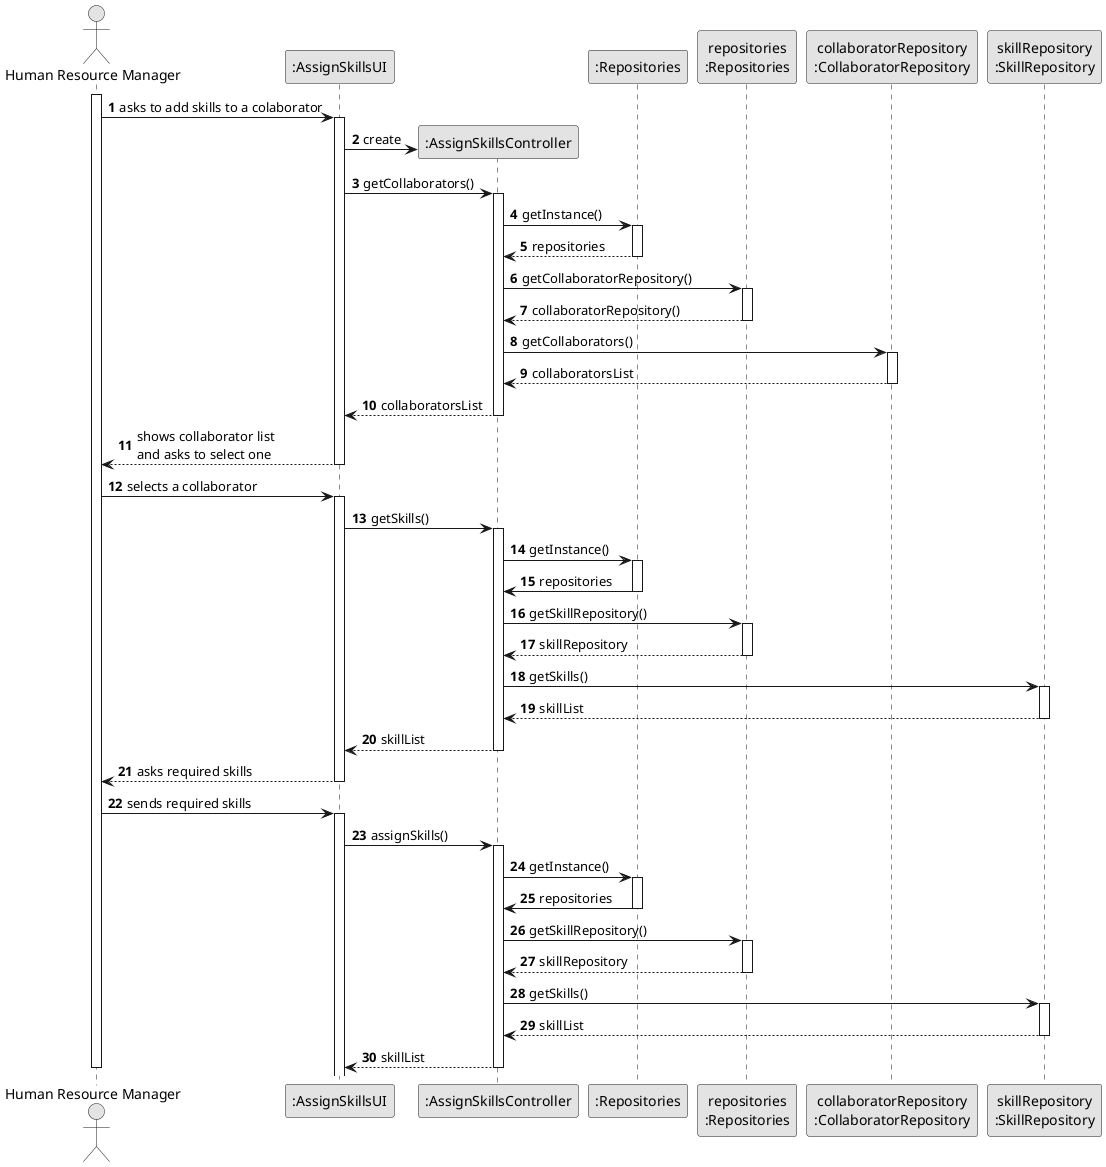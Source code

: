 @startuml
skinparam monochrome true
skinparam packageStyle rectangle
    skinparam shadowing false

    autonumber

    'hide footbox
    actor "Human Resource Manager" as HRM
    participant ":AssignSkillsUI" as UI
    participant ":AssignSkillsController" as CTRL
    participant ":Repositories" as RepositorySingleton
    participant "repositories\n:Repositories" as PLAT
    participant "collaboratorRepository\n:CollaboratorRepository" as TaskCategoryRepository
    participant "skillRepository\n:SkillRepository" as SkillRepository
    activate HRM

            HRM -> UI : asks to add skills to a colaborator

            activate UI

    '            UI --> ADM : requests data (reference, description,  informal \n description, technical description, duration, cost)
                'create CTRL
                UI -> CTRL** : create

                UI -> CTRL : getCollaborators()
                activate CTRL

                    CTRL -> RepositorySingleton : getInstance()
                    activate RepositorySingleton

                        RepositorySingleton --> CTRL: repositories
                    deactivate RepositorySingleton

                    CTRL -> PLAT : getCollaboratorRepository()
                    activate PLAT

                        PLAT --> CTRL: collaboratorRepository()
                    deactivate PLAT

                    CTRL -> TaskCategoryRepository : getCollaborators()
                    activate TaskCategoryRepository

                        TaskCategoryRepository --> CTRL : collaboratorsList
                    deactivate TaskCategoryRepository

                    CTRL --> UI : collaboratorsList
                deactivate CTRL

                UI --> HRM : shows collaborator list\nand asks to select one
            deactivate UI

        HRM -> UI : selects a collaborator
        activate UI

           UI -> CTRL : getSkills()
               activate CTRL
                 CTRL -> RepositorySingleton : getInstance()
                 activate RepositorySingleton
                   RepositorySingleton -> CTRL : repositories
                 deactivate RepositorySingleton

                 CTRL -> PLAT : getSkillRepository()
                 activate PLAT
                   PLAT --> CTRL : skillRepository
                 deactivate PLAT

                 CTRL -> SkillRepository : getSkills()
                 activate SkillRepository
                   SkillRepository --> CTRL : skillList
                 deactivate SkillRepository
                 CTRL --> UI : skillList
               deactivate CTRL

               UI --> HRM : asks required skills
             deactivate UI

             HRM -> UI : sends required skills
             activate UI
               UI -> CTRL :assignSkills()
                        activate CTRL
               CTRL -> RepositorySingleton : getInstance()
                                         activate RepositorySingleton
                                           RepositorySingleton -> CTRL : repositories
                                         deactivate RepositorySingleton

                                         CTRL -> PLAT : getSkillRepository()
                                         activate PLAT
                                           PLAT --> CTRL : skillRepository
                                         deactivate PLAT

                                         CTRL -> SkillRepository : getSkills()
                                         activate SkillRepository
                                           SkillRepository --> CTRL : skillList
                                         deactivate SkillRepository
                                         CTRL --> UI : skillList
                                       deactivate CTRL





    deactivate HRM

@enduml